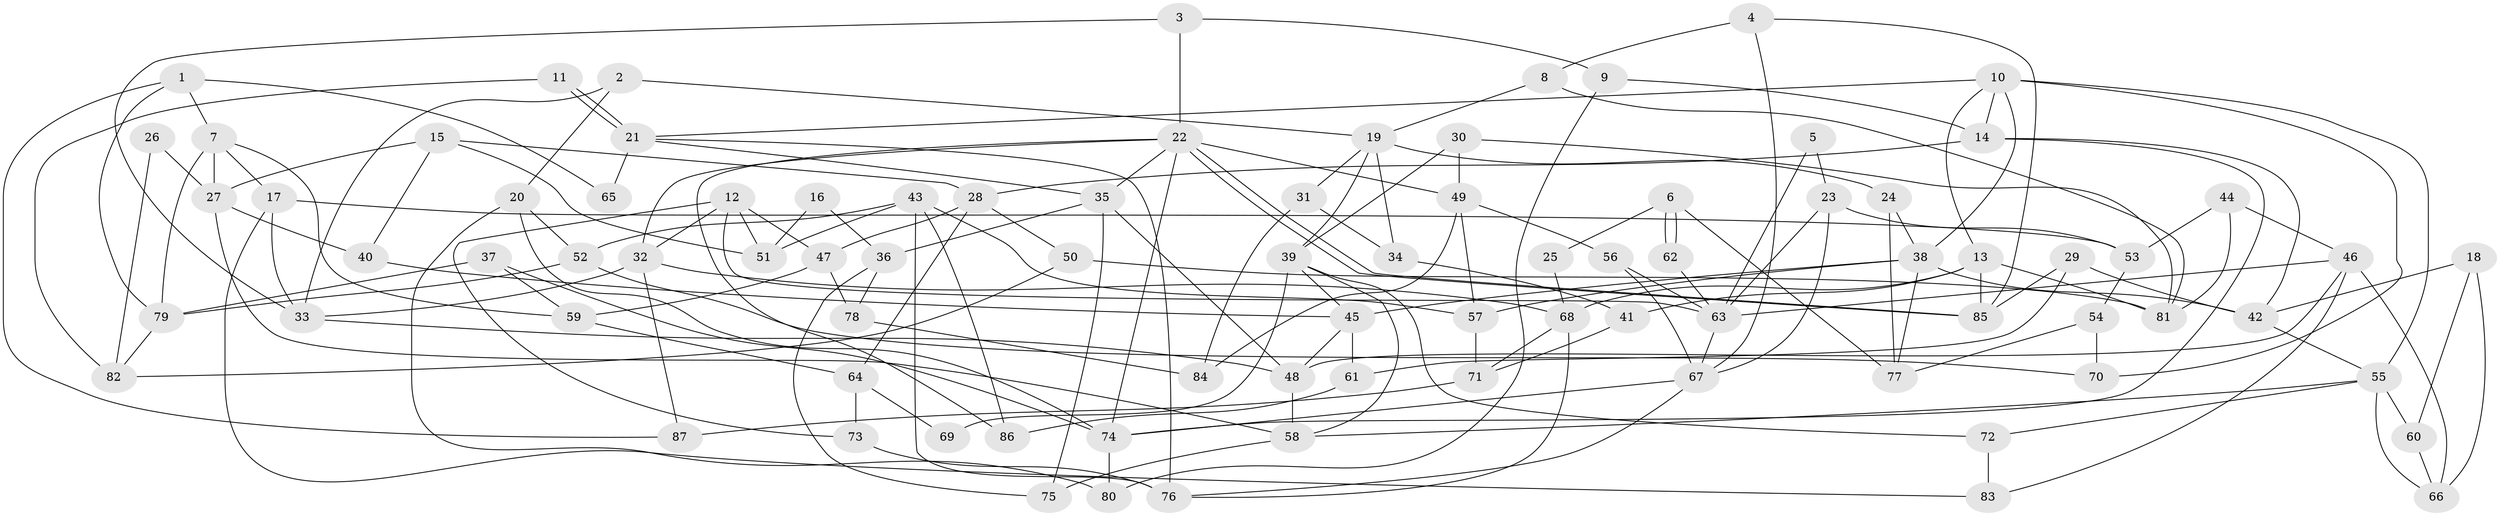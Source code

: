 // coarse degree distribution, {3: 0.2545454545454545, 4: 0.10909090909090909, 6: 0.2, 2: 0.10909090909090909, 7: 0.10909090909090909, 8: 0.05454545454545454, 5: 0.12727272727272726, 10: 0.01818181818181818, 9: 0.01818181818181818}
// Generated by graph-tools (version 1.1) at 2025/52/02/27/25 19:52:07]
// undirected, 87 vertices, 174 edges
graph export_dot {
graph [start="1"]
  node [color=gray90,style=filled];
  1;
  2;
  3;
  4;
  5;
  6;
  7;
  8;
  9;
  10;
  11;
  12;
  13;
  14;
  15;
  16;
  17;
  18;
  19;
  20;
  21;
  22;
  23;
  24;
  25;
  26;
  27;
  28;
  29;
  30;
  31;
  32;
  33;
  34;
  35;
  36;
  37;
  38;
  39;
  40;
  41;
  42;
  43;
  44;
  45;
  46;
  47;
  48;
  49;
  50;
  51;
  52;
  53;
  54;
  55;
  56;
  57;
  58;
  59;
  60;
  61;
  62;
  63;
  64;
  65;
  66;
  67;
  68;
  69;
  70;
  71;
  72;
  73;
  74;
  75;
  76;
  77;
  78;
  79;
  80;
  81;
  82;
  83;
  84;
  85;
  86;
  87;
  1 -- 79;
  1 -- 7;
  1 -- 65;
  1 -- 87;
  2 -- 20;
  2 -- 33;
  2 -- 19;
  3 -- 22;
  3 -- 33;
  3 -- 9;
  4 -- 85;
  4 -- 67;
  4 -- 8;
  5 -- 63;
  5 -- 23;
  6 -- 77;
  6 -- 62;
  6 -- 62;
  6 -- 25;
  7 -- 27;
  7 -- 17;
  7 -- 59;
  7 -- 79;
  8 -- 19;
  8 -- 81;
  9 -- 14;
  9 -- 80;
  10 -- 13;
  10 -- 14;
  10 -- 21;
  10 -- 38;
  10 -- 55;
  10 -- 70;
  11 -- 82;
  11 -- 21;
  11 -- 21;
  12 -- 63;
  12 -- 32;
  12 -- 47;
  12 -- 51;
  12 -- 73;
  13 -- 81;
  13 -- 68;
  13 -- 41;
  13 -- 85;
  14 -- 74;
  14 -- 42;
  14 -- 28;
  15 -- 51;
  15 -- 28;
  15 -- 27;
  15 -- 40;
  16 -- 36;
  16 -- 51;
  17 -- 83;
  17 -- 53;
  17 -- 33;
  18 -- 42;
  18 -- 60;
  18 -- 66;
  19 -- 39;
  19 -- 24;
  19 -- 31;
  19 -- 34;
  20 -- 80;
  20 -- 52;
  20 -- 74;
  21 -- 35;
  21 -- 65;
  21 -- 76;
  22 -- 32;
  22 -- 85;
  22 -- 85;
  22 -- 35;
  22 -- 49;
  22 -- 74;
  22 -- 86;
  23 -- 63;
  23 -- 67;
  23 -- 53;
  24 -- 38;
  24 -- 77;
  25 -- 68;
  26 -- 82;
  26 -- 27;
  27 -- 40;
  27 -- 58;
  28 -- 64;
  28 -- 47;
  28 -- 50;
  29 -- 85;
  29 -- 61;
  29 -- 42;
  30 -- 49;
  30 -- 81;
  30 -- 39;
  31 -- 84;
  31 -- 34;
  32 -- 33;
  32 -- 87;
  32 -- 68;
  33 -- 48;
  34 -- 41;
  35 -- 36;
  35 -- 48;
  35 -- 75;
  36 -- 75;
  36 -- 78;
  37 -- 74;
  37 -- 59;
  37 -- 79;
  38 -- 45;
  38 -- 42;
  38 -- 57;
  38 -- 77;
  39 -- 58;
  39 -- 45;
  39 -- 69;
  39 -- 72;
  40 -- 45;
  41 -- 71;
  42 -- 55;
  43 -- 57;
  43 -- 76;
  43 -- 51;
  43 -- 52;
  43 -- 86;
  44 -- 46;
  44 -- 53;
  44 -- 81;
  45 -- 48;
  45 -- 61;
  46 -- 48;
  46 -- 66;
  46 -- 63;
  46 -- 83;
  47 -- 59;
  47 -- 78;
  48 -- 58;
  49 -- 57;
  49 -- 56;
  49 -- 84;
  50 -- 81;
  50 -- 82;
  52 -- 79;
  52 -- 70;
  53 -- 54;
  54 -- 70;
  54 -- 77;
  55 -- 58;
  55 -- 60;
  55 -- 66;
  55 -- 72;
  56 -- 63;
  56 -- 67;
  57 -- 71;
  58 -- 75;
  59 -- 64;
  60 -- 66;
  61 -- 86;
  62 -- 63;
  63 -- 67;
  64 -- 73;
  64 -- 69;
  67 -- 74;
  67 -- 76;
  68 -- 76;
  68 -- 71;
  71 -- 87;
  72 -- 83;
  73 -- 76;
  74 -- 80;
  78 -- 84;
  79 -- 82;
}
